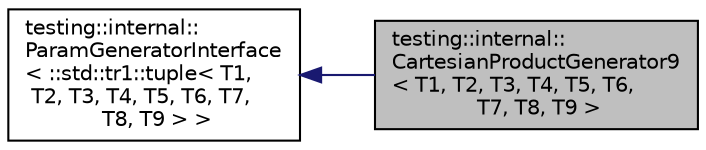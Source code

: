 digraph "testing::internal::CartesianProductGenerator9&lt; T1, T2, T3, T4, T5, T6, T7, T8, T9 &gt;"
{
  edge [fontname="Helvetica",fontsize="10",labelfontname="Helvetica",labelfontsize="10"];
  node [fontname="Helvetica",fontsize="10",shape=record];
  rankdir="LR";
  Node0 [label="testing::internal::\lCartesianProductGenerator9\l\< T1, T2, T3, T4, T5, T6,\l T7, T8, T9 \>",height=0.2,width=0.4,color="black", fillcolor="grey75", style="filled", fontcolor="black"];
  Node1 -> Node0 [dir="back",color="midnightblue",fontsize="10",style="solid",fontname="Helvetica"];
  Node1 [label="testing::internal::\lParamGeneratorInterface\l\< ::std::tr1::tuple\< T1,\l T2, T3, T4, T5, T6, T7,\l T8, T9 \> \>",height=0.2,width=0.4,color="black", fillcolor="white", style="filled",URL="$classtesting_1_1internal_1_1ParamGeneratorInterface.html"];
}
